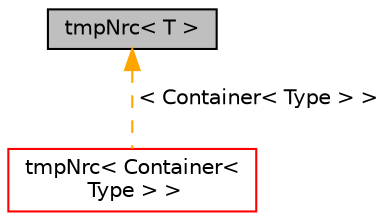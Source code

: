 digraph "tmpNrc&lt; T &gt;"
{
  bgcolor="transparent";
  edge [fontname="Helvetica",fontsize="10",labelfontname="Helvetica",labelfontsize="10"];
  node [fontname="Helvetica",fontsize="10",shape=record];
  Node1 [label="tmpNrc\< T \>",height=0.2,width=0.4,color="black", fillcolor="grey75", style="filled" fontcolor="black"];
  Node1 -> Node2 [dir="back",color="orange",fontsize="10",style="dashed",label=" \< Container\< Type \> \>" ,fontname="Helvetica"];
  Node2 [label="tmpNrc\< Container\<\l Type \> \>",height=0.2,width=0.4,color="red",URL="$classFoam_1_1tmpNrc.html"];
}
